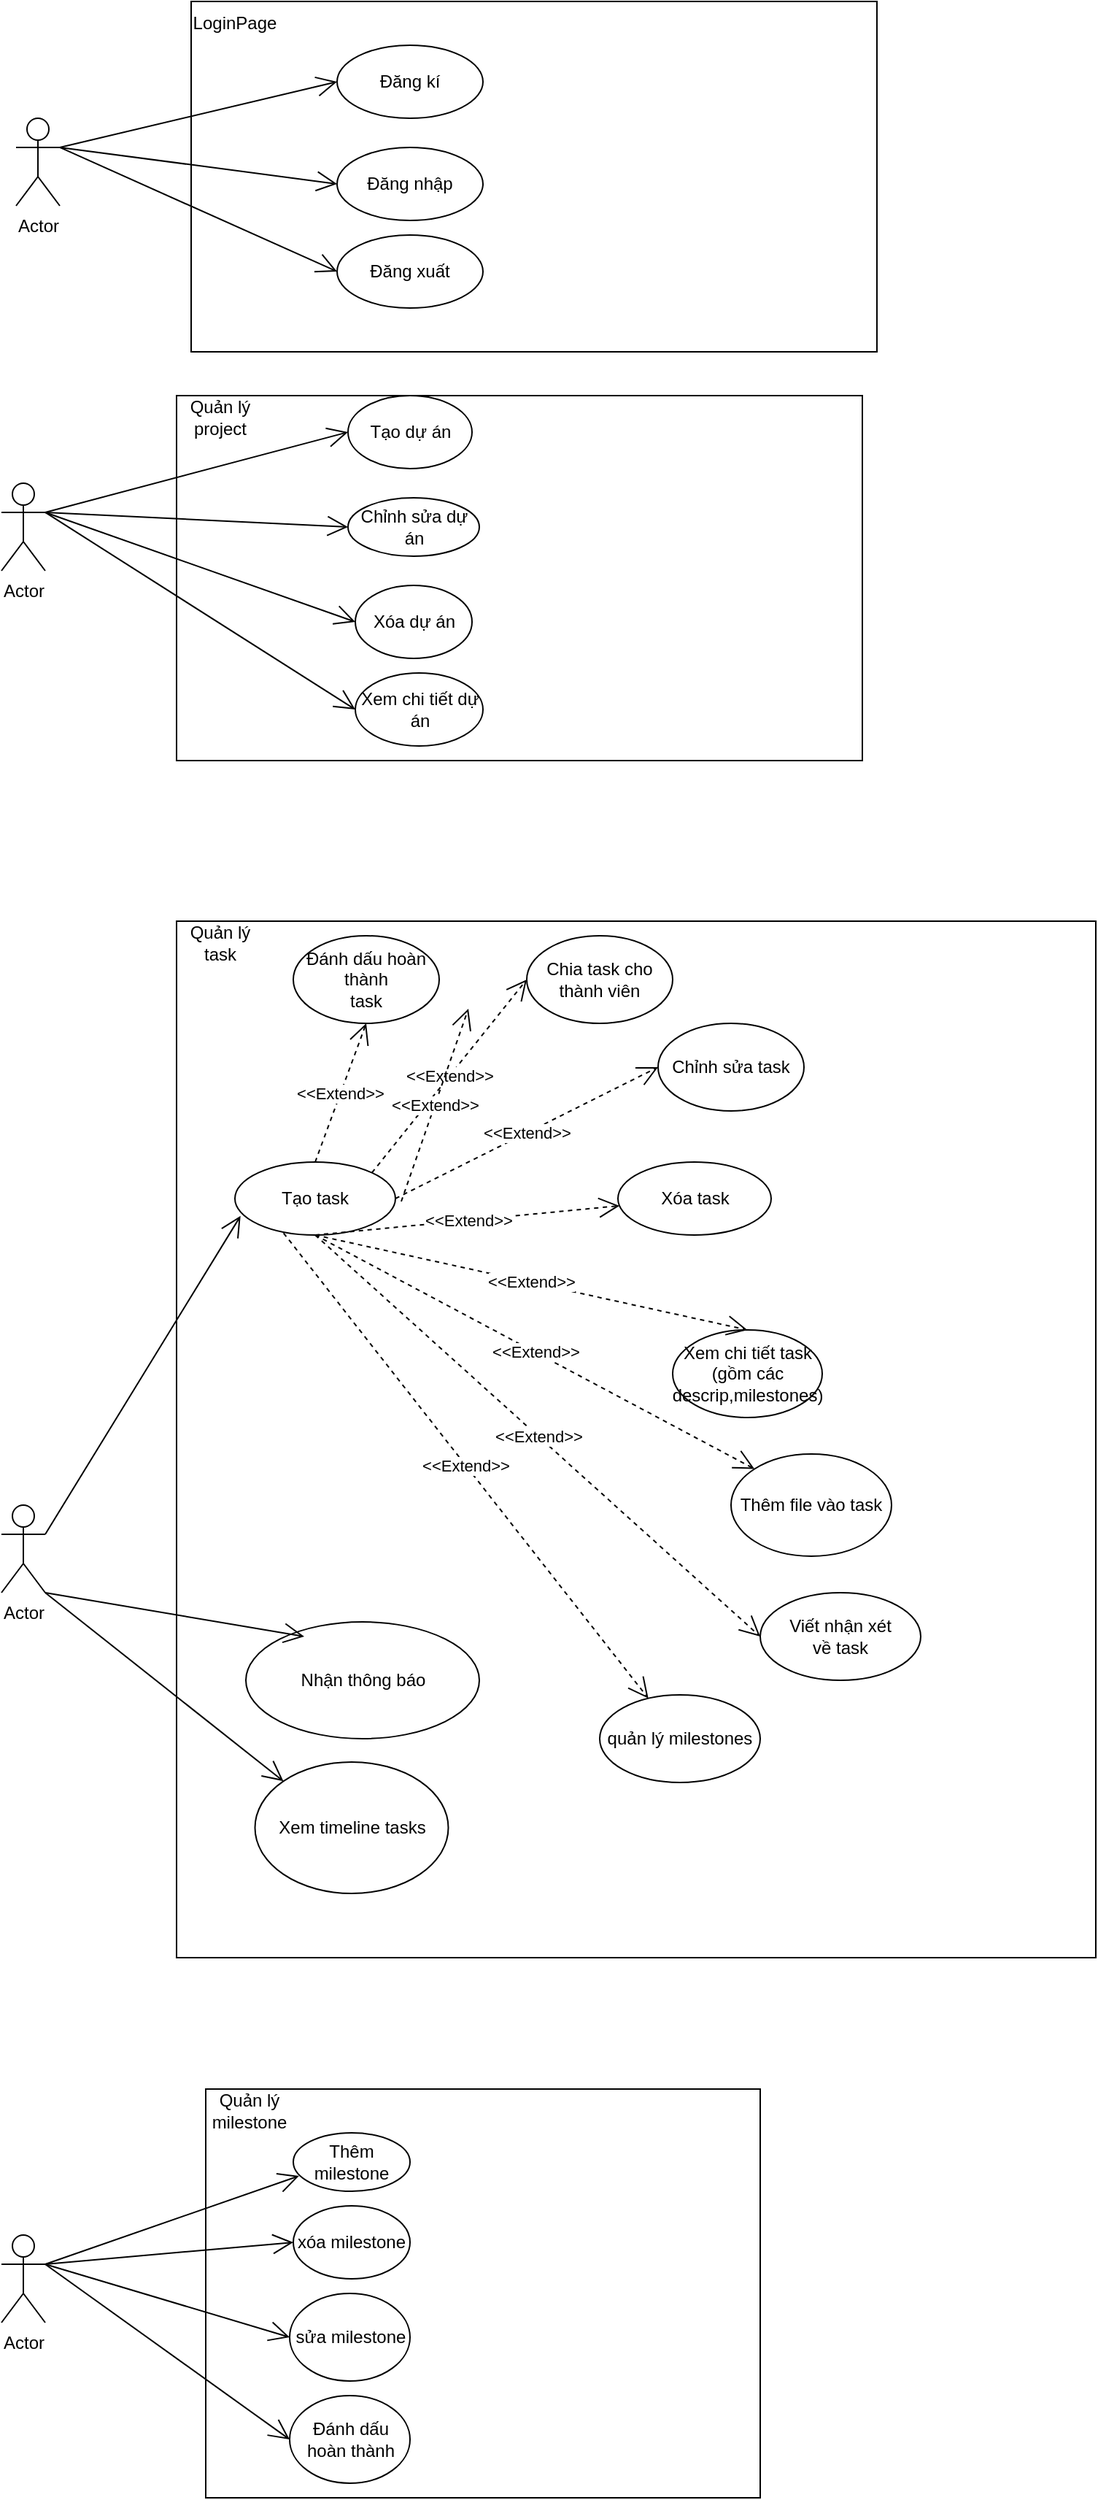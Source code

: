 <mxfile version="20.8.20" type="github">
  <diagram name="Trang-1" id="r42uPq_lxR6HUhc7CNXD">
    <mxGraphModel dx="1122" dy="3004" grid="1" gridSize="10" guides="1" tooltips="1" connect="1" arrows="1" fold="1" page="1" pageScale="1" pageWidth="827" pageHeight="1169" math="0" shadow="0">
      <root>
        <mxCell id="0" />
        <mxCell id="1" parent="0" />
        <mxCell id="3knPD4Hbd1GsSMwaH2PE-27" value="" style="rounded=0;whiteSpace=wrap;html=1;" vertex="1" parent="1">
          <mxGeometry x="180" y="-1160" width="630" height="710" as="geometry" />
        </mxCell>
        <mxCell id="3knPD4Hbd1GsSMwaH2PE-23" value="" style="rounded=0;whiteSpace=wrap;html=1;" vertex="1" parent="1">
          <mxGeometry x="180" y="-1520" width="470" height="250" as="geometry" />
        </mxCell>
        <mxCell id="3knPD4Hbd1GsSMwaH2PE-3" value="" style="rounded=0;whiteSpace=wrap;html=1;" vertex="1" parent="1">
          <mxGeometry x="190" y="-1790" width="470" height="240" as="geometry" />
        </mxCell>
        <mxCell id="3knPD4Hbd1GsSMwaH2PE-1" value="Actor" style="shape=umlActor;verticalLabelPosition=bottom;verticalAlign=top;html=1;outlineConnect=0;" vertex="1" parent="1">
          <mxGeometry x="70" y="-1710" width="30" height="60" as="geometry" />
        </mxCell>
        <mxCell id="3knPD4Hbd1GsSMwaH2PE-2" value="Đăng nhập" style="ellipse;whiteSpace=wrap;html=1;" vertex="1" parent="1">
          <mxGeometry x="290" y="-1690" width="100" height="50" as="geometry" />
        </mxCell>
        <mxCell id="3knPD4Hbd1GsSMwaH2PE-4" value="Đăng xuất" style="ellipse;whiteSpace=wrap;html=1;" vertex="1" parent="1">
          <mxGeometry x="290" y="-1630" width="100" height="50" as="geometry" />
        </mxCell>
        <mxCell id="3knPD4Hbd1GsSMwaH2PE-5" value="Chỉnh sửa dự án" style="ellipse;whiteSpace=wrap;html=1;" vertex="1" parent="1">
          <mxGeometry x="297.5" y="-1450" width="90" height="40" as="geometry" />
        </mxCell>
        <mxCell id="3knPD4Hbd1GsSMwaH2PE-6" value="Đăng kí" style="ellipse;whiteSpace=wrap;html=1;" vertex="1" parent="1">
          <mxGeometry x="290" y="-1760" width="100" height="50" as="geometry" />
        </mxCell>
        <mxCell id="3knPD4Hbd1GsSMwaH2PE-8" value="Tạo dự án" style="ellipse;whiteSpace=wrap;html=1;" vertex="1" parent="1">
          <mxGeometry x="297.5" y="-1520" width="85" height="50" as="geometry" />
        </mxCell>
        <mxCell id="3knPD4Hbd1GsSMwaH2PE-9" value="Xóa dự án" style="ellipse;whiteSpace=wrap;html=1;" vertex="1" parent="1">
          <mxGeometry x="302.5" y="-1390" width="80" height="50" as="geometry" />
        </mxCell>
        <mxCell id="3knPD4Hbd1GsSMwaH2PE-10" value="Xem chi tiết dự án" style="ellipse;whiteSpace=wrap;html=1;" vertex="1" parent="1">
          <mxGeometry x="302.5" y="-1330" width="87.5" height="50" as="geometry" />
        </mxCell>
        <mxCell id="3knPD4Hbd1GsSMwaH2PE-11" value="Tạo task" style="ellipse;whiteSpace=wrap;html=1;" vertex="1" parent="1">
          <mxGeometry x="220" y="-995" width="110" height="50" as="geometry" />
        </mxCell>
        <mxCell id="3knPD4Hbd1GsSMwaH2PE-12" value="Chỉnh sửa task" style="ellipse;whiteSpace=wrap;html=1;" vertex="1" parent="1">
          <mxGeometry x="510" y="-1090" width="100" height="60" as="geometry" />
        </mxCell>
        <mxCell id="3knPD4Hbd1GsSMwaH2PE-14" value="Chia task cho thành viên" style="ellipse;whiteSpace=wrap;html=1;" vertex="1" parent="1">
          <mxGeometry x="420" y="-1150" width="100" height="60" as="geometry" />
        </mxCell>
        <mxCell id="3knPD4Hbd1GsSMwaH2PE-15" value="Xóa task" style="ellipse;whiteSpace=wrap;html=1;" vertex="1" parent="1">
          <mxGeometry x="482.5" y="-995" width="105" height="50" as="geometry" />
        </mxCell>
        <mxCell id="3knPD4Hbd1GsSMwaH2PE-16" value="Thêm file vào task" style="ellipse;whiteSpace=wrap;html=1;" vertex="1" parent="1">
          <mxGeometry x="560" y="-795" width="110" height="70" as="geometry" />
        </mxCell>
        <mxCell id="3knPD4Hbd1GsSMwaH2PE-17" value="Đánh dấu hoàn thành&lt;br&gt;task" style="ellipse;whiteSpace=wrap;html=1;" vertex="1" parent="1">
          <mxGeometry x="260" y="-1150" width="100" height="60" as="geometry" />
        </mxCell>
        <mxCell id="3knPD4Hbd1GsSMwaH2PE-18" value="Xem chi tiết task&lt;br&gt;(gồm các descrip,milestones)" style="ellipse;whiteSpace=wrap;html=1;" vertex="1" parent="1">
          <mxGeometry x="520" y="-880" width="102.5" height="60" as="geometry" />
        </mxCell>
        <mxCell id="3knPD4Hbd1GsSMwaH2PE-19" value="Xem timeline tasks" style="ellipse;whiteSpace=wrap;html=1;" vertex="1" parent="1">
          <mxGeometry x="233.75" y="-584" width="132.5" height="90" as="geometry" />
        </mxCell>
        <mxCell id="3knPD4Hbd1GsSMwaH2PE-20" value="Nhận thông báo" style="ellipse;whiteSpace=wrap;html=1;" vertex="1" parent="1">
          <mxGeometry x="227.5" y="-680" width="160" height="80" as="geometry" />
        </mxCell>
        <mxCell id="3knPD4Hbd1GsSMwaH2PE-21" value="Viết nhận xét&lt;br&gt;về task" style="ellipse;whiteSpace=wrap;html=1;" vertex="1" parent="1">
          <mxGeometry x="580" y="-700" width="110" height="60" as="geometry" />
        </mxCell>
        <mxCell id="3knPD4Hbd1GsSMwaH2PE-22" value="LoginPage" style="text;html=1;strokeColor=none;fillColor=none;align=center;verticalAlign=middle;whiteSpace=wrap;rounded=0;" vertex="1" parent="1">
          <mxGeometry x="190" y="-1790" width="60" height="30" as="geometry" />
        </mxCell>
        <mxCell id="3knPD4Hbd1GsSMwaH2PE-24" value="Quản lý project" style="text;html=1;strokeColor=none;fillColor=none;align=center;verticalAlign=middle;whiteSpace=wrap;rounded=0;" vertex="1" parent="1">
          <mxGeometry x="180" y="-1520" width="60" height="30" as="geometry" />
        </mxCell>
        <mxCell id="3knPD4Hbd1GsSMwaH2PE-26" value="Actor" style="shape=umlActor;verticalLabelPosition=bottom;verticalAlign=top;html=1;outlineConnect=0;" vertex="1" parent="1">
          <mxGeometry x="60" y="-1460" width="30" height="60" as="geometry" />
        </mxCell>
        <mxCell id="3knPD4Hbd1GsSMwaH2PE-29" value="Actor" style="shape=umlActor;verticalLabelPosition=bottom;verticalAlign=top;html=1;outlineConnect=0;" vertex="1" parent="1">
          <mxGeometry x="60" y="-760" width="30" height="60" as="geometry" />
        </mxCell>
        <mxCell id="3knPD4Hbd1GsSMwaH2PE-30" value="Quản lý task" style="text;html=1;strokeColor=none;fillColor=none;align=center;verticalAlign=middle;whiteSpace=wrap;rounded=0;" vertex="1" parent="1">
          <mxGeometry x="180" y="-1160" width="60" height="30" as="geometry" />
        </mxCell>
        <mxCell id="3knPD4Hbd1GsSMwaH2PE-33" value="&amp;lt;&amp;lt;Extend&amp;gt;&amp;gt;" style="endArrow=open;endSize=12;dashed=1;html=1;rounded=0;exitX=1;exitY=0;exitDx=0;exitDy=0;entryX=0;entryY=0.5;entryDx=0;entryDy=0;" edge="1" parent="1" source="3knPD4Hbd1GsSMwaH2PE-11" target="3knPD4Hbd1GsSMwaH2PE-14">
          <mxGeometry width="160" relative="1" as="geometry">
            <mxPoint x="470" y="-1050" as="sourcePoint" />
            <mxPoint x="621.25" y="-1045.59" as="targetPoint" />
          </mxGeometry>
        </mxCell>
        <mxCell id="3knPD4Hbd1GsSMwaH2PE-35" value="&amp;lt;&amp;lt;Extend&amp;gt;&amp;gt;" style="endArrow=open;endSize=12;dashed=1;html=1;rounded=0;exitX=0.5;exitY=1;exitDx=0;exitDy=0;" edge="1" parent="1" source="3knPD4Hbd1GsSMwaH2PE-11" target="3knPD4Hbd1GsSMwaH2PE-15">
          <mxGeometry width="160" relative="1" as="geometry">
            <mxPoint x="473" y="-1043" as="sourcePoint" />
            <mxPoint x="580" y="-1060" as="targetPoint" />
          </mxGeometry>
        </mxCell>
        <mxCell id="3knPD4Hbd1GsSMwaH2PE-37" value="&amp;lt;&amp;lt;Extend&amp;gt;&amp;gt;" style="endArrow=open;endSize=12;dashed=1;html=1;rounded=0;exitX=1;exitY=0.5;exitDx=0;exitDy=0;entryX=0;entryY=0.5;entryDx=0;entryDy=0;" edge="1" parent="1" source="3knPD4Hbd1GsSMwaH2PE-11" target="3knPD4Hbd1GsSMwaH2PE-12">
          <mxGeometry width="160" relative="1" as="geometry">
            <mxPoint x="434" y="-1003" as="sourcePoint" />
            <mxPoint x="520" y="-1050" as="targetPoint" />
          </mxGeometry>
        </mxCell>
        <mxCell id="3knPD4Hbd1GsSMwaH2PE-39" value="&amp;lt;&amp;lt;Extend&amp;gt;&amp;gt;" style="endArrow=open;endSize=12;dashed=1;html=1;rounded=0;entryX=0.5;entryY=0;entryDx=0;entryDy=0;exitX=0.5;exitY=1;exitDx=0;exitDy=0;" edge="1" parent="1" source="3knPD4Hbd1GsSMwaH2PE-11" target="3knPD4Hbd1GsSMwaH2PE-18">
          <mxGeometry width="160" relative="1" as="geometry">
            <mxPoint x="270" y="-950" as="sourcePoint" />
            <mxPoint x="442" y="-916" as="targetPoint" />
          </mxGeometry>
        </mxCell>
        <mxCell id="3knPD4Hbd1GsSMwaH2PE-42" value="" style="endArrow=open;endFill=1;endSize=12;html=1;rounded=0;entryX=0.25;entryY=0.125;entryDx=0;entryDy=0;entryPerimeter=0;exitX=1;exitY=1;exitDx=0;exitDy=0;exitPerimeter=0;" edge="1" parent="1" source="3knPD4Hbd1GsSMwaH2PE-29" target="3knPD4Hbd1GsSMwaH2PE-20">
          <mxGeometry width="160" relative="1" as="geometry">
            <mxPoint x="150" y="-840" as="sourcePoint" />
            <mxPoint x="310" y="-840" as="targetPoint" />
          </mxGeometry>
        </mxCell>
        <mxCell id="3knPD4Hbd1GsSMwaH2PE-43" value="&amp;lt;&amp;lt;Extend&amp;gt;&amp;gt;" style="endArrow=open;endSize=12;dashed=1;html=1;rounded=0;entryX=0;entryY=0;entryDx=0;entryDy=0;exitX=0.5;exitY=1;exitDx=0;exitDy=0;" edge="1" parent="1" source="3knPD4Hbd1GsSMwaH2PE-11" target="3knPD4Hbd1GsSMwaH2PE-16">
          <mxGeometry width="160" relative="1" as="geometry">
            <mxPoint x="285" y="-935" as="sourcePoint" />
            <mxPoint x="475" y="-850" as="targetPoint" />
          </mxGeometry>
        </mxCell>
        <mxCell id="3knPD4Hbd1GsSMwaH2PE-45" value="&amp;lt;&amp;lt;Extend&amp;gt;&amp;gt;" style="endArrow=open;endSize=12;dashed=1;html=1;rounded=0;entryX=0;entryY=0.5;entryDx=0;entryDy=0;exitX=0.5;exitY=1;exitDx=0;exitDy=0;" edge="1" parent="1" source="3knPD4Hbd1GsSMwaH2PE-11" target="3knPD4Hbd1GsSMwaH2PE-21">
          <mxGeometry width="160" relative="1" as="geometry">
            <mxPoint x="285" y="-935" as="sourcePoint" />
            <mxPoint x="471" y="-740" as="targetPoint" />
          </mxGeometry>
        </mxCell>
        <mxCell id="3knPD4Hbd1GsSMwaH2PE-46" value="quản lý milestones" style="ellipse;whiteSpace=wrap;html=1;" vertex="1" parent="1">
          <mxGeometry x="470" y="-630" width="110" height="60" as="geometry" />
        </mxCell>
        <mxCell id="3knPD4Hbd1GsSMwaH2PE-49" value="" style="endArrow=open;endFill=1;endSize=12;html=1;rounded=0;entryX=0.035;entryY=0.738;entryDx=0;entryDy=0;entryPerimeter=0;exitX=1;exitY=0.333;exitDx=0;exitDy=0;exitPerimeter=0;" edge="1" parent="1" source="3knPD4Hbd1GsSMwaH2PE-29" target="3knPD4Hbd1GsSMwaH2PE-11">
          <mxGeometry width="160" relative="1" as="geometry">
            <mxPoint x="107.5" y="-810" as="sourcePoint" />
            <mxPoint x="267.5" y="-810" as="targetPoint" />
          </mxGeometry>
        </mxCell>
        <mxCell id="3knPD4Hbd1GsSMwaH2PE-50" value="" style="endArrow=open;endFill=1;endSize=12;html=1;rounded=0;entryX=0;entryY=0;entryDx=0;entryDy=0;exitX=1;exitY=1;exitDx=0;exitDy=0;exitPerimeter=0;" edge="1" parent="1" source="3knPD4Hbd1GsSMwaH2PE-29" target="3knPD4Hbd1GsSMwaH2PE-19">
          <mxGeometry width="160" relative="1" as="geometry">
            <mxPoint x="100" y="-690" as="sourcePoint" />
            <mxPoint x="300" y="-670" as="targetPoint" />
          </mxGeometry>
        </mxCell>
        <mxCell id="3knPD4Hbd1GsSMwaH2PE-51" value="&amp;lt;&amp;lt;Extend&amp;gt;&amp;gt;" style="endArrow=open;endSize=12;dashed=1;html=1;rounded=0;exitX=0.303;exitY=0.973;exitDx=0;exitDy=0;exitPerimeter=0;" edge="1" parent="1" source="3knPD4Hbd1GsSMwaH2PE-11" target="3knPD4Hbd1GsSMwaH2PE-46">
          <mxGeometry width="160" relative="1" as="geometry">
            <mxPoint x="285" y="-935" as="sourcePoint" />
            <mxPoint x="590" y="-660" as="targetPoint" />
          </mxGeometry>
        </mxCell>
        <mxCell id="3knPD4Hbd1GsSMwaH2PE-53" value="&amp;lt;&amp;lt;Extend&amp;gt;&amp;gt;" style="endArrow=open;endSize=12;dashed=1;html=1;rounded=0;exitX=0.5;exitY=0;exitDx=0;exitDy=0;entryX=0.5;entryY=1;entryDx=0;entryDy=0;" edge="1" parent="1" source="3knPD4Hbd1GsSMwaH2PE-11" target="3knPD4Hbd1GsSMwaH2PE-17">
          <mxGeometry width="160" relative="1" as="geometry">
            <mxPoint x="324" y="-978" as="sourcePoint" />
            <mxPoint x="430" y="-1110" as="targetPoint" />
          </mxGeometry>
        </mxCell>
        <mxCell id="3knPD4Hbd1GsSMwaH2PE-54" value="&amp;lt;&amp;lt;Extend&amp;gt;&amp;gt;" style="endArrow=open;endSize=12;dashed=1;html=1;rounded=0;exitX=1;exitY=0;exitDx=0;exitDy=0;entryX=0;entryY=0.5;entryDx=0;entryDy=0;" edge="1" parent="1">
          <mxGeometry width="160" relative="1" as="geometry">
            <mxPoint x="334" y="-968" as="sourcePoint" />
            <mxPoint x="380" y="-1100" as="targetPoint" />
          </mxGeometry>
        </mxCell>
        <mxCell id="3knPD4Hbd1GsSMwaH2PE-56" value="" style="rounded=0;whiteSpace=wrap;html=1;" vertex="1" parent="1">
          <mxGeometry x="200" y="-360" width="380" height="280" as="geometry" />
        </mxCell>
        <mxCell id="3knPD4Hbd1GsSMwaH2PE-57" value="Quản lý milestone" style="text;html=1;strokeColor=none;fillColor=none;align=center;verticalAlign=middle;whiteSpace=wrap;rounded=0;" vertex="1" parent="1">
          <mxGeometry x="200" y="-360" width="60" height="30" as="geometry" />
        </mxCell>
        <mxCell id="3knPD4Hbd1GsSMwaH2PE-58" value="Thêm milestone" style="ellipse;whiteSpace=wrap;html=1;" vertex="1" parent="1">
          <mxGeometry x="260" y="-330" width="80" height="40" as="geometry" />
        </mxCell>
        <mxCell id="3knPD4Hbd1GsSMwaH2PE-59" value="xóa milestone" style="ellipse;whiteSpace=wrap;html=1;" vertex="1" parent="1">
          <mxGeometry x="260" y="-280" width="80" height="50" as="geometry" />
        </mxCell>
        <mxCell id="3knPD4Hbd1GsSMwaH2PE-60" value="sửa milestone" style="ellipse;whiteSpace=wrap;html=1;" vertex="1" parent="1">
          <mxGeometry x="257.5" y="-220" width="82.5" height="60" as="geometry" />
        </mxCell>
        <mxCell id="3knPD4Hbd1GsSMwaH2PE-61" value="Đánh dấu hoàn thành" style="ellipse;whiteSpace=wrap;html=1;" vertex="1" parent="1">
          <mxGeometry x="257.5" y="-150" width="82.5" height="60" as="geometry" />
        </mxCell>
        <mxCell id="3knPD4Hbd1GsSMwaH2PE-62" value="Actor" style="shape=umlActor;verticalLabelPosition=bottom;verticalAlign=top;html=1;outlineConnect=0;" vertex="1" parent="1">
          <mxGeometry x="60" y="-260" width="30" height="60" as="geometry" />
        </mxCell>
        <mxCell id="3knPD4Hbd1GsSMwaH2PE-63" value="" style="endArrow=open;endFill=1;endSize=12;html=1;rounded=0;exitX=1;exitY=0.333;exitDx=0;exitDy=0;exitPerimeter=0;entryX=0.049;entryY=0.738;entryDx=0;entryDy=0;entryPerimeter=0;" edge="1" parent="1" source="3knPD4Hbd1GsSMwaH2PE-62" target="3knPD4Hbd1GsSMwaH2PE-58">
          <mxGeometry width="160" relative="1" as="geometry">
            <mxPoint x="320" y="-400" as="sourcePoint" />
            <mxPoint x="270" y="-310" as="targetPoint" />
          </mxGeometry>
        </mxCell>
        <mxCell id="3knPD4Hbd1GsSMwaH2PE-64" value="" style="endArrow=open;endFill=1;endSize=12;html=1;rounded=0;exitX=1;exitY=0.333;exitDx=0;exitDy=0;exitPerimeter=0;entryX=0;entryY=0.5;entryDx=0;entryDy=0;" edge="1" parent="1" source="3knPD4Hbd1GsSMwaH2PE-62" target="3knPD4Hbd1GsSMwaH2PE-59">
          <mxGeometry width="160" relative="1" as="geometry">
            <mxPoint x="100" y="-230" as="sourcePoint" />
            <mxPoint x="274" y="-290" as="targetPoint" />
          </mxGeometry>
        </mxCell>
        <mxCell id="3knPD4Hbd1GsSMwaH2PE-65" value="" style="endArrow=open;endFill=1;endSize=12;html=1;rounded=0;exitX=1;exitY=0.333;exitDx=0;exitDy=0;exitPerimeter=0;entryX=0;entryY=0.5;entryDx=0;entryDy=0;" edge="1" parent="1" source="3knPD4Hbd1GsSMwaH2PE-62" target="3knPD4Hbd1GsSMwaH2PE-60">
          <mxGeometry width="160" relative="1" as="geometry">
            <mxPoint x="110" y="-220" as="sourcePoint" />
            <mxPoint x="284" y="-280" as="targetPoint" />
          </mxGeometry>
        </mxCell>
        <mxCell id="3knPD4Hbd1GsSMwaH2PE-66" value="" style="endArrow=open;endFill=1;endSize=12;html=1;rounded=0;exitX=1;exitY=0.333;exitDx=0;exitDy=0;exitPerimeter=0;entryX=0;entryY=0.5;entryDx=0;entryDy=0;" edge="1" parent="1" source="3knPD4Hbd1GsSMwaH2PE-62" target="3knPD4Hbd1GsSMwaH2PE-61">
          <mxGeometry width="160" relative="1" as="geometry">
            <mxPoint x="120" y="-210" as="sourcePoint" />
            <mxPoint x="294" y="-270" as="targetPoint" />
          </mxGeometry>
        </mxCell>
        <mxCell id="3knPD4Hbd1GsSMwaH2PE-68" value="" style="endArrow=open;endFill=1;endSize=12;html=1;rounded=0;entryX=0;entryY=0.5;entryDx=0;entryDy=0;exitX=1;exitY=0.333;exitDx=0;exitDy=0;exitPerimeter=0;" edge="1" parent="1" source="3knPD4Hbd1GsSMwaH2PE-1" target="3knPD4Hbd1GsSMwaH2PE-6">
          <mxGeometry width="160" relative="1" as="geometry">
            <mxPoint x="320" y="-1470" as="sourcePoint" />
            <mxPoint x="480" y="-1470" as="targetPoint" />
          </mxGeometry>
        </mxCell>
        <mxCell id="3knPD4Hbd1GsSMwaH2PE-69" value="" style="endArrow=open;endFill=1;endSize=12;html=1;rounded=0;entryX=0;entryY=0.5;entryDx=0;entryDy=0;exitX=1;exitY=0.333;exitDx=0;exitDy=0;exitPerimeter=0;" edge="1" parent="1" source="3knPD4Hbd1GsSMwaH2PE-1" target="3knPD4Hbd1GsSMwaH2PE-2">
          <mxGeometry width="160" relative="1" as="geometry">
            <mxPoint x="320" y="-1470" as="sourcePoint" />
            <mxPoint x="480" y="-1470" as="targetPoint" />
          </mxGeometry>
        </mxCell>
        <mxCell id="3knPD4Hbd1GsSMwaH2PE-70" value="" style="endArrow=open;endFill=1;endSize=12;html=1;rounded=0;entryX=0;entryY=0.5;entryDx=0;entryDy=0;exitX=1;exitY=0.333;exitDx=0;exitDy=0;exitPerimeter=0;" edge="1" parent="1" source="3knPD4Hbd1GsSMwaH2PE-1" target="3knPD4Hbd1GsSMwaH2PE-4">
          <mxGeometry width="160" relative="1" as="geometry">
            <mxPoint x="110" y="-1680" as="sourcePoint" />
            <mxPoint x="300" y="-1655" as="targetPoint" />
          </mxGeometry>
        </mxCell>
        <mxCell id="3knPD4Hbd1GsSMwaH2PE-71" value="" style="endArrow=open;endFill=1;endSize=12;html=1;rounded=0;exitX=1;exitY=0.333;exitDx=0;exitDy=0;exitPerimeter=0;entryX=0;entryY=0.5;entryDx=0;entryDy=0;" edge="1" parent="1" source="3knPD4Hbd1GsSMwaH2PE-26" target="3knPD4Hbd1GsSMwaH2PE-8">
          <mxGeometry width="160" relative="1" as="geometry">
            <mxPoint x="320" y="-1470" as="sourcePoint" />
            <mxPoint x="480" y="-1470" as="targetPoint" />
          </mxGeometry>
        </mxCell>
        <mxCell id="3knPD4Hbd1GsSMwaH2PE-72" value="" style="endArrow=open;endFill=1;endSize=12;html=1;rounded=0;exitX=1;exitY=0.333;exitDx=0;exitDy=0;exitPerimeter=0;entryX=0;entryY=0.5;entryDx=0;entryDy=0;" edge="1" parent="1" source="3knPD4Hbd1GsSMwaH2PE-26" target="3knPD4Hbd1GsSMwaH2PE-5">
          <mxGeometry width="160" relative="1" as="geometry">
            <mxPoint x="100" y="-1430" as="sourcePoint" />
            <mxPoint x="308" y="-1485" as="targetPoint" />
          </mxGeometry>
        </mxCell>
        <mxCell id="3knPD4Hbd1GsSMwaH2PE-73" value="" style="endArrow=open;endFill=1;endSize=12;html=1;rounded=0;exitX=1;exitY=0.333;exitDx=0;exitDy=0;exitPerimeter=0;entryX=0;entryY=0.5;entryDx=0;entryDy=0;" edge="1" parent="1" source="3knPD4Hbd1GsSMwaH2PE-26" target="3knPD4Hbd1GsSMwaH2PE-9">
          <mxGeometry width="160" relative="1" as="geometry">
            <mxPoint x="110" y="-1420" as="sourcePoint" />
            <mxPoint x="318" y="-1475" as="targetPoint" />
          </mxGeometry>
        </mxCell>
        <mxCell id="3knPD4Hbd1GsSMwaH2PE-74" value="" style="endArrow=open;endFill=1;endSize=12;html=1;rounded=0;exitX=1;exitY=0.333;exitDx=0;exitDy=0;exitPerimeter=0;entryX=0;entryY=0.5;entryDx=0;entryDy=0;" edge="1" parent="1" source="3knPD4Hbd1GsSMwaH2PE-26" target="3knPD4Hbd1GsSMwaH2PE-10">
          <mxGeometry width="160" relative="1" as="geometry">
            <mxPoint x="120" y="-1410" as="sourcePoint" />
            <mxPoint x="328" y="-1465" as="targetPoint" />
          </mxGeometry>
        </mxCell>
      </root>
    </mxGraphModel>
  </diagram>
</mxfile>
